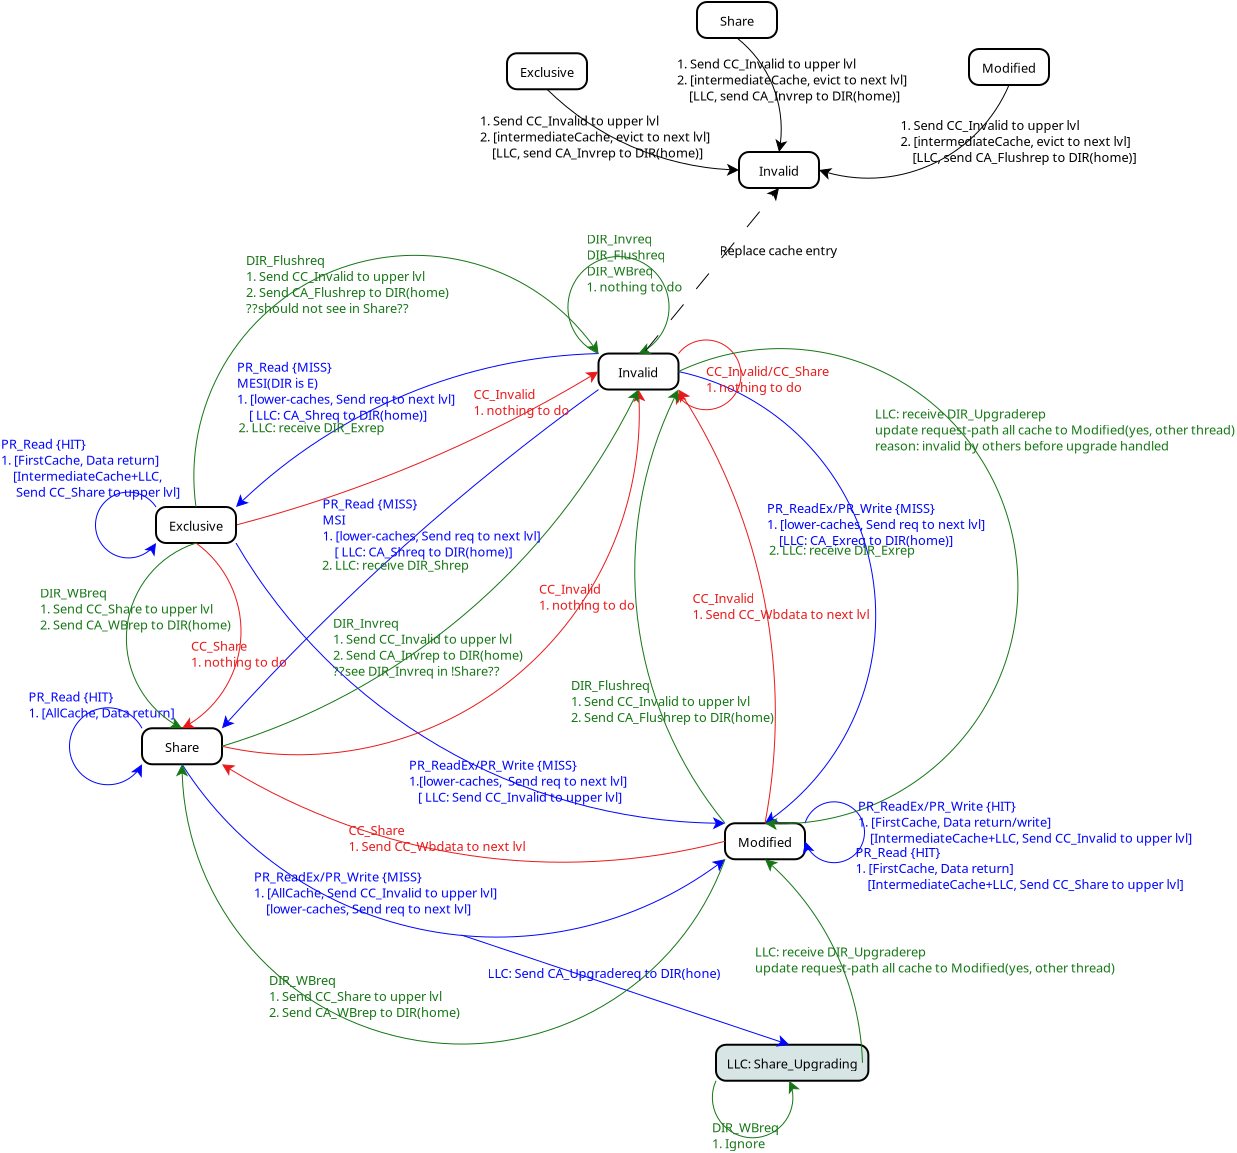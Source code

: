 <?xml version="1.0" encoding="UTF-8"?>
<dia:diagram xmlns:dia="http://www.lysator.liu.se/~alla/dia/">
  <dia:layer name="背景" visible="true" active="true">
    <dia:object type="UML - State" version="0" id="O0">
      <dia:attribute name="obj_pos">
        <dia:point val="28.75,3.4"/>
      </dia:attribute>
      <dia:attribute name="obj_bb">
        <dia:rectangle val="28.7,3.35;32.8,5.25"/>
      </dia:attribute>
      <dia:attribute name="meta">
        <dia:composite type="dict"/>
      </dia:attribute>
      <dia:attribute name="elem_corner">
        <dia:point val="28.75,3.4"/>
      </dia:attribute>
      <dia:attribute name="elem_width">
        <dia:real val="4"/>
      </dia:attribute>
      <dia:attribute name="elem_height">
        <dia:real val="1.8"/>
      </dia:attribute>
      <dia:attribute name="line_colour">
        <dia:color val="#000000"/>
      </dia:attribute>
      <dia:attribute name="fill_colour">
        <dia:color val="#ffffff"/>
      </dia:attribute>
      <dia:attribute name="text">
        <dia:composite type="text">
          <dia:attribute name="string">
            <dia:string>#Invalid#</dia:string>
          </dia:attribute>
          <dia:attribute name="font">
            <dia:font family="sans" style="0" name="Helvetica"/>
          </dia:attribute>
          <dia:attribute name="height">
            <dia:real val="0.8"/>
          </dia:attribute>
          <dia:attribute name="pos">
            <dia:point val="30.75,4.54"/>
          </dia:attribute>
          <dia:attribute name="color">
            <dia:color val="#000000"/>
          </dia:attribute>
          <dia:attribute name="alignment">
            <dia:enum val="1"/>
          </dia:attribute>
        </dia:composite>
      </dia:attribute>
      <dia:attribute name="entry_action">
        <dia:string>##</dia:string>
      </dia:attribute>
      <dia:attribute name="do_action">
        <dia:string>##</dia:string>
      </dia:attribute>
      <dia:attribute name="exit_action">
        <dia:string>##</dia:string>
      </dia:attribute>
    </dia:object>
    <dia:object type="UML - State" version="0" id="O1">
      <dia:attribute name="obj_pos">
        <dia:point val="5.925,22.135"/>
      </dia:attribute>
      <dia:attribute name="obj_bb">
        <dia:rectangle val="5.875,22.085;9.975,23.985"/>
      </dia:attribute>
      <dia:attribute name="meta">
        <dia:composite type="dict"/>
      </dia:attribute>
      <dia:attribute name="elem_corner">
        <dia:point val="5.925,22.135"/>
      </dia:attribute>
      <dia:attribute name="elem_width">
        <dia:real val="4"/>
      </dia:attribute>
      <dia:attribute name="elem_height">
        <dia:real val="1.8"/>
      </dia:attribute>
      <dia:attribute name="line_colour">
        <dia:color val="#000000"/>
      </dia:attribute>
      <dia:attribute name="fill_colour">
        <dia:color val="#ffffff"/>
      </dia:attribute>
      <dia:attribute name="text">
        <dia:composite type="text">
          <dia:attribute name="string">
            <dia:string>#Share#</dia:string>
          </dia:attribute>
          <dia:attribute name="font">
            <dia:font family="sans" style="0" name="Helvetica"/>
          </dia:attribute>
          <dia:attribute name="height">
            <dia:real val="0.8"/>
          </dia:attribute>
          <dia:attribute name="pos">
            <dia:point val="7.925,23.275"/>
          </dia:attribute>
          <dia:attribute name="color">
            <dia:color val="#000000"/>
          </dia:attribute>
          <dia:attribute name="alignment">
            <dia:enum val="1"/>
          </dia:attribute>
        </dia:composite>
      </dia:attribute>
      <dia:attribute name="entry_action">
        <dia:string>##</dia:string>
      </dia:attribute>
      <dia:attribute name="do_action">
        <dia:string>##</dia:string>
      </dia:attribute>
      <dia:attribute name="exit_action">
        <dia:string>##</dia:string>
      </dia:attribute>
    </dia:object>
    <dia:object type="UML - State" version="0" id="O2">
      <dia:attribute name="obj_pos">
        <dia:point val="35.075,26.885"/>
      </dia:attribute>
      <dia:attribute name="obj_bb">
        <dia:rectangle val="35.025,26.835;39.125,28.735"/>
      </dia:attribute>
      <dia:attribute name="meta">
        <dia:composite type="dict"/>
      </dia:attribute>
      <dia:attribute name="elem_corner">
        <dia:point val="35.075,26.885"/>
      </dia:attribute>
      <dia:attribute name="elem_width">
        <dia:real val="4"/>
      </dia:attribute>
      <dia:attribute name="elem_height">
        <dia:real val="1.8"/>
      </dia:attribute>
      <dia:attribute name="line_colour">
        <dia:color val="#000000"/>
      </dia:attribute>
      <dia:attribute name="fill_colour">
        <dia:color val="#ffffff"/>
      </dia:attribute>
      <dia:attribute name="text">
        <dia:composite type="text">
          <dia:attribute name="string">
            <dia:string>#Modified#</dia:string>
          </dia:attribute>
          <dia:attribute name="font">
            <dia:font family="sans" style="0" name="Helvetica"/>
          </dia:attribute>
          <dia:attribute name="height">
            <dia:real val="0.8"/>
          </dia:attribute>
          <dia:attribute name="pos">
            <dia:point val="37.075,28.025"/>
          </dia:attribute>
          <dia:attribute name="color">
            <dia:color val="#000000"/>
          </dia:attribute>
          <dia:attribute name="alignment">
            <dia:enum val="1"/>
          </dia:attribute>
        </dia:composite>
      </dia:attribute>
      <dia:attribute name="entry_action">
        <dia:string>##</dia:string>
      </dia:attribute>
      <dia:attribute name="do_action">
        <dia:string>##</dia:string>
      </dia:attribute>
      <dia:attribute name="exit_action">
        <dia:string>##</dia:string>
      </dia:attribute>
    </dia:object>
    <dia:object type="Standard - Arc" version="0" id="O3">
      <dia:attribute name="obj_pos">
        <dia:point val="28.75,5.2"/>
      </dia:attribute>
      <dia:attribute name="obj_bb">
        <dia:rectangle val="9.89,5.165;28.785,22.17"/>
      </dia:attribute>
      <dia:attribute name="conn_endpoints">
        <dia:point val="28.75,5.2"/>
        <dia:point val="9.925,22.135"/>
      </dia:attribute>
      <dia:attribute name="arc_color">
        <dia:color val="#0004ff"/>
      </dia:attribute>
      <dia:attribute name="curve_distance">
        <dia:real val="0.686"/>
      </dia:attribute>
      <dia:attribute name="line_width">
        <dia:real val="0.05"/>
      </dia:attribute>
      <dia:attribute name="end_arrow">
        <dia:enum val="22"/>
      </dia:attribute>
      <dia:attribute name="end_arrow_length">
        <dia:real val="0.5"/>
      </dia:attribute>
      <dia:attribute name="end_arrow_width">
        <dia:real val="0.5"/>
      </dia:attribute>
      <dia:connections>
        <dia:connection handle="0" to="O0" connection="5"/>
        <dia:connection handle="1" to="O1" connection="2"/>
      </dia:connections>
    </dia:object>
    <dia:object type="Standard - Arc" version="0" id="O4">
      <dia:attribute name="obj_pos">
        <dia:point val="32.75,4.3"/>
      </dia:attribute>
      <dia:attribute name="obj_bb">
        <dia:rectangle val="32.721,4.271;42.635,26.914"/>
      </dia:attribute>
      <dia:attribute name="conn_endpoints">
        <dia:point val="32.75,4.3"/>
        <dia:point val="37.075,26.885"/>
      </dia:attribute>
      <dia:attribute name="arc_color">
        <dia:color val="#0004ff"/>
      </dia:attribute>
      <dia:attribute name="curve_distance">
        <dia:real val="-7.611"/>
      </dia:attribute>
      <dia:attribute name="line_width">
        <dia:real val="0.05"/>
      </dia:attribute>
      <dia:attribute name="end_arrow">
        <dia:enum val="22"/>
      </dia:attribute>
      <dia:attribute name="end_arrow_length">
        <dia:real val="0.5"/>
      </dia:attribute>
      <dia:attribute name="end_arrow_width">
        <dia:real val="0.5"/>
      </dia:attribute>
      <dia:connections>
        <dia:connection handle="0" to="O0" connection="4"/>
        <dia:connection handle="1" to="O2" connection="1"/>
      </dia:connections>
    </dia:object>
    <dia:object type="Standard - Arc" version="0" id="O5">
      <dia:attribute name="obj_pos">
        <dia:point val="5.925,22.135"/>
      </dia:attribute>
      <dia:attribute name="obj_bb">
        <dia:rectangle val="2.275,21.086;5.95,24.984"/>
      </dia:attribute>
      <dia:attribute name="conn_endpoints">
        <dia:point val="5.925,22.135"/>
        <dia:point val="5.925,23.935"/>
      </dia:attribute>
      <dia:attribute name="arc_color">
        <dia:color val="#0004ff"/>
      </dia:attribute>
      <dia:attribute name="curve_distance">
        <dia:real val="3.625"/>
      </dia:attribute>
      <dia:attribute name="line_width">
        <dia:real val="0.05"/>
      </dia:attribute>
      <dia:attribute name="end_arrow">
        <dia:enum val="22"/>
      </dia:attribute>
      <dia:attribute name="end_arrow_length">
        <dia:real val="0.5"/>
      </dia:attribute>
      <dia:attribute name="end_arrow_width">
        <dia:real val="0.5"/>
      </dia:attribute>
      <dia:connections>
        <dia:connection handle="0" to="O1" connection="0"/>
        <dia:connection handle="1" to="O1" connection="5"/>
      </dia:connections>
    </dia:object>
    <dia:object type="Standard - Text" version="1" id="O6">
      <dia:attribute name="obj_pos">
        <dia:point val="0.25,20.8"/>
      </dia:attribute>
      <dia:attribute name="obj_bb">
        <dia:rectangle val="0.25,20.16;7.518,21.733"/>
      </dia:attribute>
      <dia:attribute name="text">
        <dia:composite type="text">
          <dia:attribute name="string">
            <dia:string>#PR_Read {HIT}
1. [AllCache, Data return]#</dia:string>
          </dia:attribute>
          <dia:attribute name="font">
            <dia:font family="sans" style="0" name="Helvetica"/>
          </dia:attribute>
          <dia:attribute name="height">
            <dia:real val="0.8"/>
          </dia:attribute>
          <dia:attribute name="pos">
            <dia:point val="0.25,20.8"/>
          </dia:attribute>
          <dia:attribute name="color">
            <dia:color val="#0004ff"/>
          </dia:attribute>
          <dia:attribute name="alignment">
            <dia:enum val="0"/>
          </dia:attribute>
        </dia:composite>
      </dia:attribute>
      <dia:attribute name="valign">
        <dia:enum val="3"/>
      </dia:attribute>
    </dia:object>
    <dia:object type="Standard - Text" version="1" id="O7">
      <dia:attribute name="obj_pos">
        <dia:point val="11.525,29.8"/>
      </dia:attribute>
      <dia:attribute name="obj_bb">
        <dia:rectangle val="11.525,29.141;23.607,31.571"/>
      </dia:attribute>
      <dia:attribute name="text">
        <dia:composite type="text">
          <dia:attribute name="string">
            <dia:string>#PR_ReadEx/PR_Write {MISS}
1. [AllCache, Send CC_Invalid to upper lvl]
    [lower-caches, Send req to next lvl]#</dia:string>
          </dia:attribute>
          <dia:attribute name="font">
            <dia:font family="sans" style="0" name="Helvetica"/>
          </dia:attribute>
          <dia:attribute name="height">
            <dia:real val="0.8"/>
          </dia:attribute>
          <dia:attribute name="pos">
            <dia:point val="11.525,29.8"/>
          </dia:attribute>
          <dia:attribute name="color">
            <dia:color val="#0004ff"/>
          </dia:attribute>
          <dia:attribute name="alignment">
            <dia:enum val="0"/>
          </dia:attribute>
        </dia:composite>
      </dia:attribute>
      <dia:attribute name="valign">
        <dia:enum val="3"/>
      </dia:attribute>
    </dia:object>
    <dia:object type="Standard - Arc" version="0" id="O8">
      <dia:attribute name="obj_pos">
        <dia:point val="39.075,26.885"/>
      </dia:attribute>
      <dia:attribute name="obj_bb">
        <dia:rectangle val="38.964,25.788;42.075,28.881"/>
      </dia:attribute>
      <dia:attribute name="conn_endpoints">
        <dia:point val="39.075,26.885"/>
        <dia:point val="39.075,27.785"/>
      </dia:attribute>
      <dia:attribute name="arc_color">
        <dia:color val="#0004ff"/>
      </dia:attribute>
      <dia:attribute name="curve_distance">
        <dia:real val="-2.975"/>
      </dia:attribute>
      <dia:attribute name="line_width">
        <dia:real val="0.05"/>
      </dia:attribute>
      <dia:attribute name="end_arrow">
        <dia:enum val="22"/>
      </dia:attribute>
      <dia:attribute name="end_arrow_length">
        <dia:real val="0.5"/>
      </dia:attribute>
      <dia:attribute name="end_arrow_width">
        <dia:real val="0.5"/>
      </dia:attribute>
      <dia:connections>
        <dia:connection handle="0" to="O2" connection="2"/>
        <dia:connection handle="1" to="O2" connection="4"/>
      </dia:connections>
    </dia:object>
    <dia:object type="UML - State" version="0" id="O9">
      <dia:attribute name="obj_pos">
        <dia:point val="34.625,37.96"/>
      </dia:attribute>
      <dia:attribute name="obj_bb">
        <dia:rectangle val="34.575,37.91;42,39.81"/>
      </dia:attribute>
      <dia:attribute name="meta">
        <dia:composite type="dict"/>
      </dia:attribute>
      <dia:attribute name="elem_corner">
        <dia:point val="34.625,37.96"/>
      </dia:attribute>
      <dia:attribute name="elem_width">
        <dia:real val="7.325"/>
      </dia:attribute>
      <dia:attribute name="elem_height">
        <dia:real val="1.8"/>
      </dia:attribute>
      <dia:attribute name="line_colour">
        <dia:color val="#000000"/>
      </dia:attribute>
      <dia:attribute name="fill_colour">
        <dia:color val="#d8e5e5"/>
      </dia:attribute>
      <dia:attribute name="text">
        <dia:composite type="text">
          <dia:attribute name="string">
            <dia:string>#LLC: Share_Upgrading#</dia:string>
          </dia:attribute>
          <dia:attribute name="font">
            <dia:font family="sans" style="0" name="Helvetica"/>
          </dia:attribute>
          <dia:attribute name="height">
            <dia:real val="0.8"/>
          </dia:attribute>
          <dia:attribute name="pos">
            <dia:point val="38.288,39.1"/>
          </dia:attribute>
          <dia:attribute name="color">
            <dia:color val="#000000"/>
          </dia:attribute>
          <dia:attribute name="alignment">
            <dia:enum val="1"/>
          </dia:attribute>
        </dia:composite>
      </dia:attribute>
      <dia:attribute name="entry_action">
        <dia:string>##</dia:string>
      </dia:attribute>
      <dia:attribute name="do_action">
        <dia:string>##</dia:string>
      </dia:attribute>
      <dia:attribute name="exit_action">
        <dia:string>##</dia:string>
      </dia:attribute>
    </dia:object>
    <dia:object type="Standard - Arc" version="0" id="O10">
      <dia:attribute name="obj_pos">
        <dia:point val="41.95,38.86"/>
      </dia:attribute>
      <dia:attribute name="obj_bb">
        <dia:rectangle val="37.042,28.652;41.983,38.893"/>
      </dia:attribute>
      <dia:attribute name="conn_endpoints">
        <dia:point val="41.95,38.86"/>
        <dia:point val="37.075,28.685"/>
      </dia:attribute>
      <dia:attribute name="arc_color">
        <dia:color val="#157615"/>
      </dia:attribute>
      <dia:attribute name="curve_distance">
        <dia:real val="1.187"/>
      </dia:attribute>
      <dia:attribute name="line_width">
        <dia:real val="0.05"/>
      </dia:attribute>
      <dia:attribute name="end_arrow">
        <dia:enum val="22"/>
      </dia:attribute>
      <dia:attribute name="end_arrow_length">
        <dia:real val="0.5"/>
      </dia:attribute>
      <dia:attribute name="end_arrow_width">
        <dia:real val="0.5"/>
      </dia:attribute>
      <dia:connections>
        <dia:connection handle="0" to="O9" connection="4"/>
        <dia:connection handle="1" to="O2" connection="6"/>
      </dia:connections>
    </dia:object>
    <dia:object type="Standard - Text" version="1" id="O11">
      <dia:attribute name="obj_pos">
        <dia:point val="36.575,33.55"/>
      </dia:attribute>
      <dia:attribute name="obj_bb">
        <dia:rectangle val="36.575,32.91;53.888,34.483"/>
      </dia:attribute>
      <dia:attribute name="text">
        <dia:composite type="text">
          <dia:attribute name="string">
            <dia:string>#LLC: receive DIR_Upgraderep
update request-path all cache to Modified(yes, other thread) #</dia:string>
          </dia:attribute>
          <dia:attribute name="font">
            <dia:font family="sans" style="0" name="Helvetica"/>
          </dia:attribute>
          <dia:attribute name="height">
            <dia:real val="0.8"/>
          </dia:attribute>
          <dia:attribute name="pos">
            <dia:point val="36.575,33.55"/>
          </dia:attribute>
          <dia:attribute name="color">
            <dia:color val="#157615"/>
          </dia:attribute>
          <dia:attribute name="alignment">
            <dia:enum val="0"/>
          </dia:attribute>
        </dia:composite>
      </dia:attribute>
      <dia:attribute name="valign">
        <dia:enum val="3"/>
      </dia:attribute>
    </dia:object>
    <dia:object type="Standard - Arc" version="0" id="O12">
      <dia:attribute name="obj_pos">
        <dia:point val="37.075,26.885"/>
      </dia:attribute>
      <dia:attribute name="obj_bb">
        <dia:rectangle val="32.721,5.171;37.618,26.914"/>
      </dia:attribute>
      <dia:attribute name="conn_endpoints">
        <dia:point val="37.075,26.885"/>
        <dia:point val="32.75,5.2"/>
      </dia:attribute>
      <dia:attribute name="arc_color">
        <dia:color val="#ea1919"/>
      </dia:attribute>
      <dia:attribute name="curve_distance">
        <dia:real val="2.153"/>
      </dia:attribute>
      <dia:attribute name="line_width">
        <dia:real val="0.05"/>
      </dia:attribute>
      <dia:attribute name="end_arrow">
        <dia:enum val="22"/>
      </dia:attribute>
      <dia:attribute name="end_arrow_length">
        <dia:real val="0.5"/>
      </dia:attribute>
      <dia:attribute name="end_arrow_width">
        <dia:real val="0.5"/>
      </dia:attribute>
      <dia:connections>
        <dia:connection handle="0" to="O2" connection="1"/>
        <dia:connection handle="1" to="O0" connection="7"/>
      </dia:connections>
    </dia:object>
    <dia:object type="Standard - Text" version="1" id="O13">
      <dia:attribute name="obj_pos">
        <dia:point val="33.45,15.875"/>
      </dia:attribute>
      <dia:attribute name="obj_bb">
        <dia:rectangle val="33.45,15.235;42.1,16.808"/>
      </dia:attribute>
      <dia:attribute name="text">
        <dia:composite type="text">
          <dia:attribute name="string">
            <dia:string>#CC_Invalid
1. Send CC_Wbdata to next lvl#</dia:string>
          </dia:attribute>
          <dia:attribute name="font">
            <dia:font family="sans" style="0" name="Helvetica"/>
          </dia:attribute>
          <dia:attribute name="height">
            <dia:real val="0.8"/>
          </dia:attribute>
          <dia:attribute name="pos">
            <dia:point val="33.45,15.875"/>
          </dia:attribute>
          <dia:attribute name="color">
            <dia:color val="#ea1919"/>
          </dia:attribute>
          <dia:attribute name="alignment">
            <dia:enum val="0"/>
          </dia:attribute>
        </dia:composite>
      </dia:attribute>
      <dia:attribute name="valign">
        <dia:enum val="3"/>
      </dia:attribute>
    </dia:object>
    <dia:object type="Standard - Arc" version="0" id="O14">
      <dia:attribute name="obj_pos">
        <dia:point val="10.625,11.973"/>
      </dia:attribute>
      <dia:attribute name="obj_bb">
        <dia:rectangle val="10.592,4.267;28.783,12.005"/>
      </dia:attribute>
      <dia:attribute name="conn_endpoints">
        <dia:point val="10.625,11.973"/>
        <dia:point val="28.75,4.3"/>
      </dia:attribute>
      <dia:attribute name="arc_color">
        <dia:color val="#ea1919"/>
      </dia:attribute>
      <dia:attribute name="curve_distance">
        <dia:real val="0.718"/>
      </dia:attribute>
      <dia:attribute name="line_width">
        <dia:real val="0.05"/>
      </dia:attribute>
      <dia:attribute name="end_arrow">
        <dia:enum val="22"/>
      </dia:attribute>
      <dia:attribute name="end_arrow_length">
        <dia:real val="0.5"/>
      </dia:attribute>
      <dia:attribute name="end_arrow_width">
        <dia:real val="0.5"/>
      </dia:attribute>
      <dia:connections>
        <dia:connection handle="0" to="O18" connection="4"/>
        <dia:connection handle="1" to="O0" connection="3"/>
      </dia:connections>
    </dia:object>
    <dia:object type="Standard - Text" version="1" id="O15">
      <dia:attribute name="obj_pos">
        <dia:point val="22.505,5.675"/>
      </dia:attribute>
      <dia:attribute name="obj_bb">
        <dia:rectangle val="22.505,5.035;27.052,6.607"/>
      </dia:attribute>
      <dia:attribute name="text">
        <dia:composite type="text">
          <dia:attribute name="string">
            <dia:string>#CC_Invalid
1. nothing to do#</dia:string>
          </dia:attribute>
          <dia:attribute name="font">
            <dia:font family="sans" style="0" name="Helvetica"/>
          </dia:attribute>
          <dia:attribute name="height">
            <dia:real val="0.8"/>
          </dia:attribute>
          <dia:attribute name="pos">
            <dia:point val="22.505,5.675"/>
          </dia:attribute>
          <dia:attribute name="color">
            <dia:color val="#ea1919"/>
          </dia:attribute>
          <dia:attribute name="alignment">
            <dia:enum val="0"/>
          </dia:attribute>
        </dia:composite>
      </dia:attribute>
      <dia:attribute name="valign">
        <dia:enum val="3"/>
      </dia:attribute>
    </dia:object>
    <dia:object type="Standard - Arc" version="0" id="O16">
      <dia:attribute name="obj_pos">
        <dia:point val="35.075,27.785"/>
      </dia:attribute>
      <dia:attribute name="obj_bb">
        <dia:rectangle val="9.896,23.907;35.103,28.858"/>
      </dia:attribute>
      <dia:attribute name="conn_endpoints">
        <dia:point val="35.075,27.785"/>
        <dia:point val="9.925,23.935"/>
      </dia:attribute>
      <dia:attribute name="arc_color">
        <dia:color val="#ea1919"/>
      </dia:attribute>
      <dia:attribute name="curve_distance">
        <dia:real val="-2.635"/>
      </dia:attribute>
      <dia:attribute name="line_width">
        <dia:real val="0.05"/>
      </dia:attribute>
      <dia:attribute name="end_arrow">
        <dia:enum val="22"/>
      </dia:attribute>
      <dia:attribute name="end_arrow_length">
        <dia:real val="0.5"/>
      </dia:attribute>
      <dia:attribute name="end_arrow_width">
        <dia:real val="0.5"/>
      </dia:attribute>
      <dia:connections>
        <dia:connection handle="0" to="O2" connection="3"/>
        <dia:connection handle="1" to="O1" connection="7"/>
      </dia:connections>
    </dia:object>
    <dia:object type="Standard - Text" version="1" id="O17">
      <dia:attribute name="obj_pos">
        <dia:point val="16.255,27.475"/>
      </dia:attribute>
      <dia:attribute name="obj_bb">
        <dia:rectangle val="16.255,26.835;24.905,28.407"/>
      </dia:attribute>
      <dia:attribute name="text">
        <dia:composite type="text">
          <dia:attribute name="string">
            <dia:string>#CC_Share
1. Send CC_Wbdata to next lvl#</dia:string>
          </dia:attribute>
          <dia:attribute name="font">
            <dia:font family="sans" style="0" name="Helvetica"/>
          </dia:attribute>
          <dia:attribute name="height">
            <dia:real val="0.8"/>
          </dia:attribute>
          <dia:attribute name="pos">
            <dia:point val="16.255,27.475"/>
          </dia:attribute>
          <dia:attribute name="color">
            <dia:color val="#ea1919"/>
          </dia:attribute>
          <dia:attribute name="alignment">
            <dia:enum val="0"/>
          </dia:attribute>
        </dia:composite>
      </dia:attribute>
      <dia:attribute name="valign">
        <dia:enum val="3"/>
      </dia:attribute>
    </dia:object>
    <dia:object type="UML - State" version="0" id="O18">
      <dia:attribute name="obj_pos">
        <dia:point val="6.625,11.072"/>
      </dia:attribute>
      <dia:attribute name="obj_bb">
        <dia:rectangle val="6.575,11.023;10.675,12.922"/>
      </dia:attribute>
      <dia:attribute name="meta">
        <dia:composite type="dict"/>
      </dia:attribute>
      <dia:attribute name="elem_corner">
        <dia:point val="6.625,11.072"/>
      </dia:attribute>
      <dia:attribute name="elem_width">
        <dia:real val="4"/>
      </dia:attribute>
      <dia:attribute name="elem_height">
        <dia:real val="1.8"/>
      </dia:attribute>
      <dia:attribute name="line_colour">
        <dia:color val="#000000"/>
      </dia:attribute>
      <dia:attribute name="fill_colour">
        <dia:color val="#ffffff"/>
      </dia:attribute>
      <dia:attribute name="text">
        <dia:composite type="text">
          <dia:attribute name="string">
            <dia:string>#Exclusive#</dia:string>
          </dia:attribute>
          <dia:attribute name="font">
            <dia:font family="sans" style="0" name="Helvetica"/>
          </dia:attribute>
          <dia:attribute name="height">
            <dia:real val="0.8"/>
          </dia:attribute>
          <dia:attribute name="pos">
            <dia:point val="8.625,12.213"/>
          </dia:attribute>
          <dia:attribute name="color">
            <dia:color val="#000000"/>
          </dia:attribute>
          <dia:attribute name="alignment">
            <dia:enum val="1"/>
          </dia:attribute>
        </dia:composite>
      </dia:attribute>
      <dia:attribute name="entry_action">
        <dia:string>##</dia:string>
      </dia:attribute>
      <dia:attribute name="do_action">
        <dia:string>##</dia:string>
      </dia:attribute>
      <dia:attribute name="exit_action">
        <dia:string>##</dia:string>
      </dia:attribute>
    </dia:object>
    <dia:object type="Standard - Arc" version="0" id="O19">
      <dia:attribute name="obj_pos">
        <dia:point val="28.75,3.4"/>
      </dia:attribute>
      <dia:attribute name="obj_bb">
        <dia:rectangle val="10.592,3.367;28.783,11.105"/>
      </dia:attribute>
      <dia:attribute name="conn_endpoints">
        <dia:point val="28.75,3.4"/>
        <dia:point val="10.625,11.072"/>
      </dia:attribute>
      <dia:attribute name="arc_color">
        <dia:color val="#0004ff"/>
      </dia:attribute>
      <dia:attribute name="curve_distance">
        <dia:real val="1.87"/>
      </dia:attribute>
      <dia:attribute name="line_width">
        <dia:real val="0.05"/>
      </dia:attribute>
      <dia:attribute name="end_arrow">
        <dia:enum val="22"/>
      </dia:attribute>
      <dia:attribute name="end_arrow_length">
        <dia:real val="0.5"/>
      </dia:attribute>
      <dia:attribute name="end_arrow_width">
        <dia:real val="0.5"/>
      </dia:attribute>
      <dia:connections>
        <dia:connection handle="0" to="O0" connection="0"/>
        <dia:connection handle="1" to="O18" connection="2"/>
      </dia:connections>
    </dia:object>
    <dia:object type="Standard - Arc" version="0" id="O20">
      <dia:attribute name="obj_pos">
        <dia:point val="6.625,11.072"/>
      </dia:attribute>
      <dia:attribute name="obj_bb">
        <dia:rectangle val="3.575,10.301;6.65,13.644"/>
      </dia:attribute>
      <dia:attribute name="conn_endpoints">
        <dia:point val="6.625,11.072"/>
        <dia:point val="6.625,12.873"/>
      </dia:attribute>
      <dia:attribute name="arc_color">
        <dia:color val="#0004ff"/>
      </dia:attribute>
      <dia:attribute name="curve_distance">
        <dia:real val="3.025"/>
      </dia:attribute>
      <dia:attribute name="line_width">
        <dia:real val="0.05"/>
      </dia:attribute>
      <dia:attribute name="end_arrow">
        <dia:enum val="22"/>
      </dia:attribute>
      <dia:attribute name="end_arrow_length">
        <dia:real val="0.5"/>
      </dia:attribute>
      <dia:attribute name="end_arrow_width">
        <dia:real val="0.5"/>
      </dia:attribute>
      <dia:connections>
        <dia:connection handle="0" to="O18" connection="0"/>
        <dia:connection handle="1" to="O18" connection="5"/>
      </dia:connections>
    </dia:object>
    <dia:object type="Standard - Text" version="1" id="O21">
      <dia:attribute name="obj_pos">
        <dia:point val="-1.125,8.162"/>
      </dia:attribute>
      <dia:attribute name="obj_bb">
        <dia:rectangle val="-1.125,7.522;7.878,10.695"/>
      </dia:attribute>
      <dia:attribute name="text">
        <dia:composite type="text">
          <dia:attribute name="string">
            <dia:string>#PR_Read {HIT}
1. [FirstCache, Data return]
    [IntermediateCache+LLC, 
     Send CC_Share to upper lvl]#</dia:string>
          </dia:attribute>
          <dia:attribute name="font">
            <dia:font family="sans" style="0" name="Helvetica"/>
          </dia:attribute>
          <dia:attribute name="height">
            <dia:real val="0.8"/>
          </dia:attribute>
          <dia:attribute name="pos">
            <dia:point val="-1.125,8.162"/>
          </dia:attribute>
          <dia:attribute name="color">
            <dia:color val="#0004ff"/>
          </dia:attribute>
          <dia:attribute name="alignment">
            <dia:enum val="0"/>
          </dia:attribute>
        </dia:composite>
      </dia:attribute>
      <dia:attribute name="valign">
        <dia:enum val="3"/>
      </dia:attribute>
    </dia:object>
    <dia:object type="Standard - Arc" version="0" id="O22">
      <dia:attribute name="obj_pos">
        <dia:point val="10.625,12.873"/>
      </dia:attribute>
      <dia:attribute name="obj_bb">
        <dia:rectangle val="10.591,12.838;35.109,27.192"/>
      </dia:attribute>
      <dia:attribute name="conn_endpoints">
        <dia:point val="10.625,12.873"/>
        <dia:point val="35.075,26.885"/>
      </dia:attribute>
      <dia:attribute name="arc_color">
        <dia:color val="#0004ff"/>
      </dia:attribute>
      <dia:attribute name="curve_distance">
        <dia:real val="3.759"/>
      </dia:attribute>
      <dia:attribute name="line_width">
        <dia:real val="0.05"/>
      </dia:attribute>
      <dia:attribute name="end_arrow">
        <dia:enum val="22"/>
      </dia:attribute>
      <dia:attribute name="end_arrow_length">
        <dia:real val="0.5"/>
      </dia:attribute>
      <dia:attribute name="end_arrow_width">
        <dia:real val="0.5"/>
      </dia:attribute>
      <dia:connections>
        <dia:connection handle="0" to="O18" connection="7"/>
        <dia:connection handle="1" to="O2" connection="0"/>
      </dia:connections>
    </dia:object>
    <dia:object type="Standard - Text" version="1" id="O23">
      <dia:attribute name="obj_pos">
        <dia:point val="19.275,24.212"/>
      </dia:attribute>
      <dia:attribute name="obj_bb">
        <dia:rectangle val="19.275,23.573;30.115,25.945"/>
      </dia:attribute>
      <dia:attribute name="text">
        <dia:composite type="text">
          <dia:attribute name="string">
            <dia:string>#PR_ReadEx/PR_Write {MISS}
1.[lower-caches,  Send req to next lvl]
   [ LLC: Send CC_Invalid to upper lvl]#</dia:string>
          </dia:attribute>
          <dia:attribute name="font">
            <dia:font family="sans" style="0" name="Helvetica"/>
          </dia:attribute>
          <dia:attribute name="height">
            <dia:real val="0.8"/>
          </dia:attribute>
          <dia:attribute name="pos">
            <dia:point val="19.275,24.212"/>
          </dia:attribute>
          <dia:attribute name="color">
            <dia:color val="#0004ff"/>
          </dia:attribute>
          <dia:attribute name="alignment">
            <dia:enum val="0"/>
          </dia:attribute>
        </dia:composite>
      </dia:attribute>
      <dia:attribute name="valign">
        <dia:enum val="3"/>
      </dia:attribute>
    </dia:object>
    <dia:object type="Standard - Arc" version="0" id="O24">
      <dia:attribute name="obj_pos">
        <dia:point val="9.925,23.035"/>
      </dia:attribute>
      <dia:attribute name="obj_bb">
        <dia:rectangle val="9.89,5.165;31.098,23.486"/>
      </dia:attribute>
      <dia:attribute name="conn_endpoints">
        <dia:point val="9.925,23.035"/>
        <dia:point val="30.75,5.2"/>
      </dia:attribute>
      <dia:attribute name="arc_color">
        <dia:color val="#ea1919"/>
      </dia:attribute>
      <dia:attribute name="curve_distance">
        <dia:real val="6.895"/>
      </dia:attribute>
      <dia:attribute name="line_width">
        <dia:real val="0.05"/>
      </dia:attribute>
      <dia:attribute name="end_arrow">
        <dia:enum val="22"/>
      </dia:attribute>
      <dia:attribute name="end_arrow_length">
        <dia:real val="0.5"/>
      </dia:attribute>
      <dia:attribute name="end_arrow_width">
        <dia:real val="0.5"/>
      </dia:attribute>
      <dia:connections>
        <dia:connection handle="0" to="O1" connection="4"/>
        <dia:connection handle="1" to="O0" connection="6"/>
      </dia:connections>
    </dia:object>
    <dia:object type="Standard - Text" version="1" id="O25">
      <dia:attribute name="obj_pos">
        <dia:point val="25.775,15.412"/>
      </dia:attribute>
      <dia:attribute name="obj_bb">
        <dia:rectangle val="25.775,14.773;30.323,16.345"/>
      </dia:attribute>
      <dia:attribute name="text">
        <dia:composite type="text">
          <dia:attribute name="string">
            <dia:string>#CC_Invalid
1. nothing to do#</dia:string>
          </dia:attribute>
          <dia:attribute name="font">
            <dia:font family="sans" style="0" name="Helvetica"/>
          </dia:attribute>
          <dia:attribute name="height">
            <dia:real val="0.8"/>
          </dia:attribute>
          <dia:attribute name="pos">
            <dia:point val="25.775,15.412"/>
          </dia:attribute>
          <dia:attribute name="color">
            <dia:color val="#ea1919"/>
          </dia:attribute>
          <dia:attribute name="alignment">
            <dia:enum val="0"/>
          </dia:attribute>
        </dia:composite>
      </dia:attribute>
      <dia:attribute name="valign">
        <dia:enum val="3"/>
      </dia:attribute>
    </dia:object>
    <dia:object type="Standard - Arc" version="0" id="O26">
      <dia:attribute name="obj_pos">
        <dia:point val="32.75,3.4"/>
      </dia:attribute>
      <dia:attribute name="obj_bb">
        <dia:rectangle val="32.573,2.697;35.899,6.233"/>
      </dia:attribute>
      <dia:attribute name="conn_endpoints">
        <dia:point val="32.75,3.4"/>
        <dia:point val="32.6,5.3"/>
      </dia:attribute>
      <dia:attribute name="arc_color">
        <dia:color val="#ea1919"/>
      </dia:attribute>
      <dia:attribute name="curve_distance">
        <dia:real val="-3.203"/>
      </dia:attribute>
      <dia:attribute name="line_width">
        <dia:real val="0.05"/>
      </dia:attribute>
      <dia:attribute name="end_arrow">
        <dia:enum val="22"/>
      </dia:attribute>
      <dia:attribute name="end_arrow_length">
        <dia:real val="0.5"/>
      </dia:attribute>
      <dia:attribute name="end_arrow_width">
        <dia:real val="0.5"/>
      </dia:attribute>
      <dia:connections>
        <dia:connection handle="0" to="O0" connection="2"/>
      </dia:connections>
    </dia:object>
    <dia:object type="Standard - Text" version="1" id="O27">
      <dia:attribute name="obj_pos">
        <dia:point val="34.125,4.525"/>
      </dia:attribute>
      <dia:attribute name="obj_bb">
        <dia:rectangle val="34.125,3.885;40.13,5.457"/>
      </dia:attribute>
      <dia:attribute name="text">
        <dia:composite type="text">
          <dia:attribute name="string">
            <dia:string>#CC_Invalid/CC_Share
1. nothing to do#</dia:string>
          </dia:attribute>
          <dia:attribute name="font">
            <dia:font family="sans" style="0" name="Helvetica"/>
          </dia:attribute>
          <dia:attribute name="height">
            <dia:real val="0.8"/>
          </dia:attribute>
          <dia:attribute name="pos">
            <dia:point val="34.125,4.525"/>
          </dia:attribute>
          <dia:attribute name="color">
            <dia:color val="#ea1919"/>
          </dia:attribute>
          <dia:attribute name="alignment">
            <dia:enum val="0"/>
          </dia:attribute>
        </dia:composite>
      </dia:attribute>
      <dia:attribute name="valign">
        <dia:enum val="3"/>
      </dia:attribute>
    </dia:object>
    <dia:object type="Standard - Arc" version="0" id="O28">
      <dia:attribute name="obj_pos">
        <dia:point val="8.625,12.873"/>
      </dia:attribute>
      <dia:attribute name="obj_bb">
        <dia:rectangle val="7.898,12.846;10.901,22.162"/>
      </dia:attribute>
      <dia:attribute name="conn_endpoints">
        <dia:point val="8.625,12.873"/>
        <dia:point val="7.925,22.135"/>
      </dia:attribute>
      <dia:attribute name="arc_color">
        <dia:color val="#ea1919"/>
      </dia:attribute>
      <dia:attribute name="curve_distance">
        <dia:real val="-2.593"/>
      </dia:attribute>
      <dia:attribute name="line_width">
        <dia:real val="0.05"/>
      </dia:attribute>
      <dia:attribute name="end_arrow">
        <dia:enum val="22"/>
      </dia:attribute>
      <dia:attribute name="end_arrow_length">
        <dia:real val="0.5"/>
      </dia:attribute>
      <dia:attribute name="end_arrow_width">
        <dia:real val="0.5"/>
      </dia:attribute>
      <dia:connections>
        <dia:connection handle="0" to="O18" connection="6"/>
        <dia:connection handle="1" to="O1" connection="1"/>
      </dia:connections>
    </dia:object>
    <dia:object type="Standard - Text" version="1" id="O29">
      <dia:attribute name="obj_pos">
        <dia:point val="8.375,18.262"/>
      </dia:attribute>
      <dia:attribute name="obj_bb">
        <dia:rectangle val="8.375,17.622;12.922,19.195"/>
      </dia:attribute>
      <dia:attribute name="text">
        <dia:composite type="text">
          <dia:attribute name="string">
            <dia:string>#CC_Share
1. nothing to do#</dia:string>
          </dia:attribute>
          <dia:attribute name="font">
            <dia:font family="sans" style="0" name="Helvetica"/>
          </dia:attribute>
          <dia:attribute name="height">
            <dia:real val="0.8"/>
          </dia:attribute>
          <dia:attribute name="pos">
            <dia:point val="8.375,18.262"/>
          </dia:attribute>
          <dia:attribute name="color">
            <dia:color val="#ea1919"/>
          </dia:attribute>
          <dia:attribute name="alignment">
            <dia:enum val="0"/>
          </dia:attribute>
        </dia:composite>
      </dia:attribute>
      <dia:attribute name="valign">
        <dia:enum val="3"/>
      </dia:attribute>
    </dia:object>
    <dia:object type="Standard - Arc" version="0" id="O30">
      <dia:attribute name="obj_pos">
        <dia:point val="7.925,23.935"/>
      </dia:attribute>
      <dia:attribute name="obj_bb">
        <dia:rectangle val="7.896,23.906;35.104,32.602"/>
      </dia:attribute>
      <dia:attribute name="conn_endpoints">
        <dia:point val="7.925,23.935"/>
        <dia:point val="35.075,28.685"/>
      </dia:attribute>
      <dia:attribute name="arc_color">
        <dia:color val="#0004ff"/>
      </dia:attribute>
      <dia:attribute name="curve_distance">
        <dia:real val="6.079"/>
      </dia:attribute>
      <dia:attribute name="line_width">
        <dia:real val="0.05"/>
      </dia:attribute>
      <dia:attribute name="end_arrow">
        <dia:enum val="22"/>
      </dia:attribute>
      <dia:attribute name="end_arrow_length">
        <dia:real val="0.5"/>
      </dia:attribute>
      <dia:attribute name="end_arrow_width">
        <dia:real val="0.5"/>
      </dia:attribute>
      <dia:connections>
        <dia:connection handle="0" to="O1" connection="6"/>
        <dia:connection handle="1" to="O2" connection="5"/>
      </dia:connections>
    </dia:object>
    <dia:object type="Standard - Line" version="0" id="O31">
      <dia:attribute name="obj_pos">
        <dia:point val="21.9,32.475"/>
      </dia:attribute>
      <dia:attribute name="obj_bb">
        <dia:rectangle val="21.868,32.443;38.34,38.074"/>
      </dia:attribute>
      <dia:attribute name="conn_endpoints">
        <dia:point val="21.9,32.475"/>
        <dia:point val="38.288,37.96"/>
      </dia:attribute>
      <dia:attribute name="numcp">
        <dia:int val="1"/>
      </dia:attribute>
      <dia:attribute name="line_color">
        <dia:color val="#0004ff"/>
      </dia:attribute>
      <dia:attribute name="line_width">
        <dia:real val="0.05"/>
      </dia:attribute>
      <dia:attribute name="end_arrow">
        <dia:enum val="22"/>
      </dia:attribute>
      <dia:attribute name="end_arrow_length">
        <dia:real val="0.5"/>
      </dia:attribute>
      <dia:attribute name="end_arrow_width">
        <dia:real val="0.5"/>
      </dia:attribute>
      <dia:connections>
        <dia:connection handle="1" to="O9" connection="1"/>
      </dia:connections>
    </dia:object>
    <dia:object type="Standard - Text" version="1" id="O32">
      <dia:attribute name="obj_pos">
        <dia:point val="23.2,34.625"/>
      </dia:attribute>
      <dia:attribute name="obj_bb">
        <dia:rectangle val="23.2,33.985;34.61,34.758"/>
      </dia:attribute>
      <dia:attribute name="text">
        <dia:composite type="text">
          <dia:attribute name="string">
            <dia:string>#LLC: Send CA_Upgradereq to DIR(hone)#</dia:string>
          </dia:attribute>
          <dia:attribute name="font">
            <dia:font family="sans" style="0" name="Helvetica"/>
          </dia:attribute>
          <dia:attribute name="height">
            <dia:real val="0.8"/>
          </dia:attribute>
          <dia:attribute name="pos">
            <dia:point val="23.2,34.625"/>
          </dia:attribute>
          <dia:attribute name="color">
            <dia:color val="#0004ff"/>
          </dia:attribute>
          <dia:attribute name="alignment">
            <dia:enum val="0"/>
          </dia:attribute>
        </dia:composite>
      </dia:attribute>
      <dia:attribute name="valign">
        <dia:enum val="3"/>
      </dia:attribute>
    </dia:object>
    <dia:object type="Standard - Arc" version="0" id="O33">
      <dia:attribute name="obj_pos">
        <dia:point val="32.75,4.3"/>
      </dia:attribute>
      <dia:attribute name="obj_bb">
        <dia:rectangle val="32.721,3.128;49.746,27.23"/>
      </dia:attribute>
      <dia:attribute name="conn_endpoints">
        <dia:point val="32.75,4.3"/>
        <dia:point val="37.075,26.885"/>
      </dia:attribute>
      <dia:attribute name="arc_color">
        <dia:color val="#157615"/>
      </dia:attribute>
      <dia:attribute name="curve_distance">
        <dia:real val="-14.862"/>
      </dia:attribute>
      <dia:attribute name="line_width">
        <dia:real val="0.05"/>
      </dia:attribute>
      <dia:attribute name="end_arrow">
        <dia:enum val="22"/>
      </dia:attribute>
      <dia:attribute name="end_arrow_length">
        <dia:real val="0.5"/>
      </dia:attribute>
      <dia:attribute name="end_arrow_width">
        <dia:real val="0.5"/>
      </dia:attribute>
      <dia:connections>
        <dia:connection handle="0" to="O0" connection="4"/>
        <dia:connection handle="1" to="O2" connection="1"/>
      </dia:connections>
    </dia:object>
    <dia:object type="Standard - Text" version="1" id="O34">
      <dia:attribute name="obj_pos">
        <dia:point val="42.575,6.65"/>
      </dia:attribute>
      <dia:attribute name="obj_bb">
        <dia:rectangle val="42.575,6.01;59.688,8.383"/>
      </dia:attribute>
      <dia:attribute name="text">
        <dia:composite type="text">
          <dia:attribute name="string">
            <dia:string>#LLC: receive DIR_Upgraderep
update request-path all cache to Modified(yes, other thread)
reason: invalid by others before upgrade handled#</dia:string>
          </dia:attribute>
          <dia:attribute name="font">
            <dia:font family="sans" style="0" name="Helvetica"/>
          </dia:attribute>
          <dia:attribute name="height">
            <dia:real val="0.8"/>
          </dia:attribute>
          <dia:attribute name="pos">
            <dia:point val="42.575,6.65"/>
          </dia:attribute>
          <dia:attribute name="color">
            <dia:color val="#157615"/>
          </dia:attribute>
          <dia:attribute name="alignment">
            <dia:enum val="0"/>
          </dia:attribute>
        </dia:composite>
      </dia:attribute>
      <dia:attribute name="valign">
        <dia:enum val="3"/>
      </dia:attribute>
    </dia:object>
    <dia:object type="Standard - Arc" version="0" id="O35">
      <dia:attribute name="obj_pos">
        <dia:point val="28.75,3.4"/>
      </dia:attribute>
      <dia:attribute name="obj_bb">
        <dia:rectangle val="27.197,-1.475;32.303,3.445"/>
      </dia:attribute>
      <dia:attribute name="conn_endpoints">
        <dia:point val="28.75,3.4"/>
        <dia:point val="30.75,3.4"/>
      </dia:attribute>
      <dia:attribute name="arc_color">
        <dia:color val="#157615"/>
      </dia:attribute>
      <dia:attribute name="curve_distance">
        <dia:real val="-4.85"/>
      </dia:attribute>
      <dia:attribute name="line_width">
        <dia:real val="0.05"/>
      </dia:attribute>
      <dia:attribute name="end_arrow">
        <dia:enum val="22"/>
      </dia:attribute>
      <dia:attribute name="end_arrow_length">
        <dia:real val="0.5"/>
      </dia:attribute>
      <dia:attribute name="end_arrow_width">
        <dia:real val="0.5"/>
      </dia:attribute>
      <dia:connections>
        <dia:connection handle="0" to="O0" connection="0"/>
        <dia:connection handle="1" to="O0" connection="1"/>
      </dia:connections>
    </dia:object>
    <dia:object type="Standard - Arc" version="0" id="O36">
      <dia:attribute name="obj_pos">
        <dia:point val="9.925,23.035"/>
      </dia:attribute>
      <dia:attribute name="obj_bb">
        <dia:rectangle val="9.89,5.165;30.785,23.07"/>
      </dia:attribute>
      <dia:attribute name="conn_endpoints">
        <dia:point val="9.925,23.035"/>
        <dia:point val="30.75,5.2"/>
      </dia:attribute>
      <dia:attribute name="arc_color">
        <dia:color val="#157615"/>
      </dia:attribute>
      <dia:attribute name="curve_distance">
        <dia:real val="2.881"/>
      </dia:attribute>
      <dia:attribute name="line_width">
        <dia:real val="0.05"/>
      </dia:attribute>
      <dia:attribute name="end_arrow">
        <dia:enum val="22"/>
      </dia:attribute>
      <dia:attribute name="end_arrow_length">
        <dia:real val="0.5"/>
      </dia:attribute>
      <dia:attribute name="end_arrow_width">
        <dia:real val="0.5"/>
      </dia:attribute>
      <dia:connections>
        <dia:connection handle="0" to="O1" connection="4"/>
        <dia:connection handle="1" to="O0" connection="6"/>
      </dia:connections>
    </dia:object>
    <dia:object type="Standard - Text" version="1" id="O37">
      <dia:attribute name="obj_pos">
        <dia:point val="15.475,17.113"/>
      </dia:attribute>
      <dia:attribute name="obj_bb">
        <dia:rectangle val="15.475,16.473;24.892,19.645"/>
      </dia:attribute>
      <dia:attribute name="text">
        <dia:composite type="text">
          <dia:attribute name="string">
            <dia:string>#DIR_Invreq
1. Send CC_Invalid to upper lvl
2. Send CA_Invrep to DIR(home)
??see DIR_Invreq in !Share??#</dia:string>
          </dia:attribute>
          <dia:attribute name="font">
            <dia:font family="sans" style="0" name="Helvetica"/>
          </dia:attribute>
          <dia:attribute name="height">
            <dia:real val="0.8"/>
          </dia:attribute>
          <dia:attribute name="pos">
            <dia:point val="15.475,17.113"/>
          </dia:attribute>
          <dia:attribute name="color">
            <dia:color val="#157615"/>
          </dia:attribute>
          <dia:attribute name="alignment">
            <dia:enum val="0"/>
          </dia:attribute>
        </dia:composite>
      </dia:attribute>
      <dia:attribute name="valign">
        <dia:enum val="3"/>
      </dia:attribute>
    </dia:object>
    <dia:group>
      <dia:object type="Standard - Text" version="1" id="O38">
        <dia:attribute name="obj_pos">
          <dia:point val="14.95,11.15"/>
        </dia:attribute>
        <dia:attribute name="obj_bb">
          <dia:rectangle val="14.95,10.51;25.79,13.682"/>
        </dia:attribute>
        <dia:attribute name="text">
          <dia:composite type="text">
            <dia:attribute name="string">
              <dia:string>#PR_Read {MISS}
MSI
1. [lower-caches, Send req to next lvl]
    [ LLC: CA_Shreq to DIR(home)]#</dia:string>
            </dia:attribute>
            <dia:attribute name="font">
              <dia:font family="sans" style="0" name="Helvetica"/>
            </dia:attribute>
            <dia:attribute name="height">
              <dia:real val="0.8"/>
            </dia:attribute>
            <dia:attribute name="pos">
              <dia:point val="14.95,11.15"/>
            </dia:attribute>
            <dia:attribute name="color">
              <dia:color val="#0004ff"/>
            </dia:attribute>
            <dia:attribute name="alignment">
              <dia:enum val="0"/>
            </dia:attribute>
          </dia:composite>
        </dia:attribute>
        <dia:attribute name="valign">
          <dia:enum val="3"/>
        </dia:attribute>
      </dia:object>
      <dia:object type="Standard - Text" version="1" id="O39">
        <dia:attribute name="obj_pos">
          <dia:point val="14.925,14.213"/>
        </dia:attribute>
        <dia:attribute name="obj_bb">
          <dia:rectangle val="14.925,13.572;22.383,14.345"/>
        </dia:attribute>
        <dia:attribute name="text">
          <dia:composite type="text">
            <dia:attribute name="string">
              <dia:string>#2. LLC: receive DIR_Shrep#</dia:string>
            </dia:attribute>
            <dia:attribute name="font">
              <dia:font family="sans" style="0" name="Helvetica"/>
            </dia:attribute>
            <dia:attribute name="height">
              <dia:real val="0.8"/>
            </dia:attribute>
            <dia:attribute name="pos">
              <dia:point val="14.925,14.213"/>
            </dia:attribute>
            <dia:attribute name="color">
              <dia:color val="#157615"/>
            </dia:attribute>
            <dia:attribute name="alignment">
              <dia:enum val="0"/>
            </dia:attribute>
          </dia:composite>
        </dia:attribute>
        <dia:attribute name="valign">
          <dia:enum val="3"/>
        </dia:attribute>
      </dia:object>
    </dia:group>
    <dia:group>
      <dia:object type="Standard - Text" version="1" id="O40">
        <dia:attribute name="obj_pos">
          <dia:point val="37.175,11.375"/>
        </dia:attribute>
        <dia:attribute name="obj_bb">
          <dia:rectangle val="37.175,10.735;48.015,13.107"/>
        </dia:attribute>
        <dia:attribute name="text">
          <dia:composite type="text">
            <dia:attribute name="string">
              <dia:string>#PR_ReadEx/PR_Write {MISS}
1. [lower-caches, Send req to next lvl]
    [LLC: CA_Exreq to DIR(home)]#</dia:string>
            </dia:attribute>
            <dia:attribute name="font">
              <dia:font family="sans" style="0" name="Helvetica"/>
            </dia:attribute>
            <dia:attribute name="height">
              <dia:real val="0.8"/>
            </dia:attribute>
            <dia:attribute name="pos">
              <dia:point val="37.175,11.375"/>
            </dia:attribute>
            <dia:attribute name="color">
              <dia:color val="#0004ff"/>
            </dia:attribute>
            <dia:attribute name="alignment">
              <dia:enum val="0"/>
            </dia:attribute>
          </dia:composite>
        </dia:attribute>
        <dia:attribute name="valign">
          <dia:enum val="3"/>
        </dia:attribute>
      </dia:object>
      <dia:object type="Standard - Text" version="1" id="O41">
        <dia:attribute name="obj_pos">
          <dia:point val="37.275,13.463"/>
        </dia:attribute>
        <dia:attribute name="obj_bb">
          <dia:rectangle val="37.275,12.822;44.695,13.595"/>
        </dia:attribute>
        <dia:attribute name="text">
          <dia:composite type="text">
            <dia:attribute name="string">
              <dia:string>#2. LLC: receive DIR_Exrep#</dia:string>
            </dia:attribute>
            <dia:attribute name="font">
              <dia:font family="sans" style="0" name="Helvetica"/>
            </dia:attribute>
            <dia:attribute name="height">
              <dia:real val="0.8"/>
            </dia:attribute>
            <dia:attribute name="pos">
              <dia:point val="37.275,13.463"/>
            </dia:attribute>
            <dia:attribute name="color">
              <dia:color val="#157615"/>
            </dia:attribute>
            <dia:attribute name="alignment">
              <dia:enum val="0"/>
            </dia:attribute>
          </dia:composite>
        </dia:attribute>
        <dia:attribute name="valign">
          <dia:enum val="3"/>
        </dia:attribute>
      </dia:object>
    </dia:group>
    <dia:group>
      <dia:object type="Standard - Text" version="1" id="O42">
        <dia:attribute name="obj_pos">
          <dia:point val="41.725,26.262"/>
        </dia:attribute>
        <dia:attribute name="obj_bb">
          <dia:rectangle val="41.725,25.622;58.292,27.995"/>
        </dia:attribute>
        <dia:attribute name="text">
          <dia:composite type="text">
            <dia:attribute name="string">
              <dia:string>#PR_ReadEx/PR_Write {HIT}
1. [FirstCache, Data return/write]
    [IntermediateCache+LLC, Send CC_Invalid to upper lvl]#</dia:string>
            </dia:attribute>
            <dia:attribute name="font">
              <dia:font family="sans" style="0" name="Helvetica"/>
            </dia:attribute>
            <dia:attribute name="height">
              <dia:real val="0.8"/>
            </dia:attribute>
            <dia:attribute name="pos">
              <dia:point val="41.725,26.262"/>
            </dia:attribute>
            <dia:attribute name="color">
              <dia:color val="#0004ff"/>
            </dia:attribute>
            <dia:attribute name="alignment">
              <dia:enum val="0"/>
            </dia:attribute>
          </dia:composite>
        </dia:attribute>
        <dia:attribute name="valign">
          <dia:enum val="3"/>
        </dia:attribute>
      </dia:object>
      <dia:object type="Standard - Text" version="1" id="O43">
        <dia:attribute name="obj_pos">
          <dia:point val="41.605,28.575"/>
        </dia:attribute>
        <dia:attribute name="obj_bb">
          <dia:rectangle val="41.605,27.935;57.888,30.308"/>
        </dia:attribute>
        <dia:attribute name="text">
          <dia:composite type="text">
            <dia:attribute name="string">
              <dia:string>#PR_Read {HIT}
1. [FirstCache, Data return]
    [IntermediateCache+LLC, Send CC_Share to upper lvl]#</dia:string>
            </dia:attribute>
            <dia:attribute name="font">
              <dia:font family="sans" style="0" name="Helvetica"/>
            </dia:attribute>
            <dia:attribute name="height">
              <dia:real val="0.8"/>
            </dia:attribute>
            <dia:attribute name="pos">
              <dia:point val="41.605,28.575"/>
            </dia:attribute>
            <dia:attribute name="color">
              <dia:color val="#0004ff"/>
            </dia:attribute>
            <dia:attribute name="alignment">
              <dia:enum val="0"/>
            </dia:attribute>
          </dia:composite>
        </dia:attribute>
        <dia:attribute name="valign">
          <dia:enum val="3"/>
        </dia:attribute>
      </dia:object>
    </dia:group>
    <dia:group>
      <dia:object type="Standard - Text" version="1" id="O44">
        <dia:attribute name="obj_pos">
          <dia:point val="10.675,4.312"/>
        </dia:attribute>
        <dia:attribute name="obj_bb">
          <dia:rectangle val="10.675,3.672;21.515,6.845"/>
        </dia:attribute>
        <dia:attribute name="text">
          <dia:composite type="text">
            <dia:attribute name="string">
              <dia:string>#PR_Read {MISS}
MESI(DIR is E)
1. [lower-caches, Send req to next lvl]
    [ LLC: CA_Shreq to DIR(home)]#</dia:string>
            </dia:attribute>
            <dia:attribute name="font">
              <dia:font family="sans" style="0" name="Helvetica"/>
            </dia:attribute>
            <dia:attribute name="height">
              <dia:real val="0.8"/>
            </dia:attribute>
            <dia:attribute name="pos">
              <dia:point val="10.675,4.312"/>
            </dia:attribute>
            <dia:attribute name="color">
              <dia:color val="#0004ff"/>
            </dia:attribute>
            <dia:attribute name="alignment">
              <dia:enum val="0"/>
            </dia:attribute>
          </dia:composite>
        </dia:attribute>
        <dia:attribute name="valign">
          <dia:enum val="3"/>
        </dia:attribute>
      </dia:object>
      <dia:object type="Standard - Text" version="1" id="O45">
        <dia:attribute name="obj_pos">
          <dia:point val="10.75,7.338"/>
        </dia:attribute>
        <dia:attribute name="obj_bb">
          <dia:rectangle val="10.75,6.697;18.17,7.47"/>
        </dia:attribute>
        <dia:attribute name="text">
          <dia:composite type="text">
            <dia:attribute name="string">
              <dia:string>#2. LLC: receive DIR_Exrep#</dia:string>
            </dia:attribute>
            <dia:attribute name="font">
              <dia:font family="sans" style="0" name="Helvetica"/>
            </dia:attribute>
            <dia:attribute name="height">
              <dia:real val="0.8"/>
            </dia:attribute>
            <dia:attribute name="pos">
              <dia:point val="10.75,7.338"/>
            </dia:attribute>
            <dia:attribute name="color">
              <dia:color val="#157615"/>
            </dia:attribute>
            <dia:attribute name="alignment">
              <dia:enum val="0"/>
            </dia:attribute>
          </dia:composite>
        </dia:attribute>
        <dia:attribute name="valign">
          <dia:enum val="3"/>
        </dia:attribute>
      </dia:object>
    </dia:group>
    <dia:object type="Standard - Text" version="1" id="O46">
      <dia:attribute name="obj_pos">
        <dia:point val="28.15,-2.1"/>
      </dia:attribute>
      <dia:attribute name="obj_bb">
        <dia:rectangle val="28.15,-2.759;32.717,0.471"/>
      </dia:attribute>
      <dia:attribute name="text">
        <dia:composite type="text">
          <dia:attribute name="string">
            <dia:string>#DIR_Invreq
DIR_Flushreq
DIR_WBreq
1. nothing to do#</dia:string>
          </dia:attribute>
          <dia:attribute name="font">
            <dia:font family="sans" style="0" name="Helvetica"/>
          </dia:attribute>
          <dia:attribute name="height">
            <dia:real val="0.8"/>
          </dia:attribute>
          <dia:attribute name="pos">
            <dia:point val="28.15,-2.1"/>
          </dia:attribute>
          <dia:attribute name="color">
            <dia:color val="#157615"/>
          </dia:attribute>
          <dia:attribute name="alignment">
            <dia:enum val="0"/>
          </dia:attribute>
        </dia:composite>
      </dia:attribute>
      <dia:attribute name="valign">
        <dia:enum val="3"/>
      </dia:attribute>
    </dia:object>
    <dia:object type="Standard - Arc" version="0" id="O47">
      <dia:attribute name="obj_pos">
        <dia:point val="8.625,11.072"/>
      </dia:attribute>
      <dia:attribute name="obj_bb">
        <dia:rectangle val="8.493,-1.536;28.782,11.105"/>
      </dia:attribute>
      <dia:attribute name="conn_endpoints">
        <dia:point val="8.625,11.072"/>
        <dia:point val="28.75,3.4"/>
      </dia:attribute>
      <dia:attribute name="arc_color">
        <dia:color val="#157615"/>
      </dia:attribute>
      <dia:attribute name="curve_distance">
        <dia:real val="-8.585"/>
      </dia:attribute>
      <dia:attribute name="line_width">
        <dia:real val="0.05"/>
      </dia:attribute>
      <dia:attribute name="end_arrow">
        <dia:enum val="22"/>
      </dia:attribute>
      <dia:attribute name="end_arrow_length">
        <dia:real val="0.5"/>
      </dia:attribute>
      <dia:attribute name="end_arrow_width">
        <dia:real val="0.5"/>
      </dia:attribute>
      <dia:connections>
        <dia:connection handle="0" to="O18" connection="1"/>
        <dia:connection handle="1" to="O0" connection="0"/>
      </dia:connections>
    </dia:object>
    <dia:object type="Standard - Text" version="1" id="O48">
      <dia:attribute name="obj_pos">
        <dia:point val="11.125,-1.025"/>
      </dia:attribute>
      <dia:attribute name="obj_bb">
        <dia:rectangle val="11.125,-1.665;21.108,1.508"/>
      </dia:attribute>
      <dia:attribute name="text">
        <dia:composite type="text">
          <dia:attribute name="string">
            <dia:string>#DIR_Flushreq
1. Send CC_Invalid to upper lvl
2. Send CA_Flushrep to DIR(home)
??should not see in Share??#</dia:string>
          </dia:attribute>
          <dia:attribute name="font">
            <dia:font family="sans" style="0" name="Helvetica"/>
          </dia:attribute>
          <dia:attribute name="height">
            <dia:real val="0.8"/>
          </dia:attribute>
          <dia:attribute name="pos">
            <dia:point val="11.125,-1.025"/>
          </dia:attribute>
          <dia:attribute name="color">
            <dia:color val="#157615"/>
          </dia:attribute>
          <dia:attribute name="alignment">
            <dia:enum val="0"/>
          </dia:attribute>
        </dia:composite>
      </dia:attribute>
      <dia:attribute name="valign">
        <dia:enum val="3"/>
      </dia:attribute>
    </dia:object>
    <dia:object type="Standard - Arc" version="0" id="O49">
      <dia:attribute name="obj_pos">
        <dia:point val="35.075,26.885"/>
      </dia:attribute>
      <dia:attribute name="obj_bb">
        <dia:rectangle val="30.536,5.172;35.102,26.913"/>
      </dia:attribute>
      <dia:attribute name="conn_endpoints">
        <dia:point val="35.075,26.885"/>
        <dia:point val="32.75,5.2"/>
      </dia:attribute>
      <dia:attribute name="arc_color">
        <dia:color val="#157615"/>
      </dia:attribute>
      <dia:attribute name="curve_distance">
        <dia:real val="-3.256"/>
      </dia:attribute>
      <dia:attribute name="line_width">
        <dia:real val="0.05"/>
      </dia:attribute>
      <dia:attribute name="end_arrow">
        <dia:enum val="22"/>
      </dia:attribute>
      <dia:attribute name="end_arrow_length">
        <dia:real val="0.5"/>
      </dia:attribute>
      <dia:attribute name="end_arrow_width">
        <dia:real val="0.5"/>
      </dia:attribute>
      <dia:connections>
        <dia:connection handle="0" to="O2" connection="0"/>
        <dia:connection handle="1" to="O0" connection="7"/>
      </dia:connections>
    </dia:object>
    <dia:object type="Standard - Text" version="1" id="O50">
      <dia:attribute name="obj_pos">
        <dia:point val="27.375,20.225"/>
      </dia:attribute>
      <dia:attribute name="obj_bb">
        <dia:rectangle val="27.375,19.585;37.358,21.957"/>
      </dia:attribute>
      <dia:attribute name="text">
        <dia:composite type="text">
          <dia:attribute name="string">
            <dia:string>#DIR_Flushreq
1. Send CC_Invalid to upper lvl
2. Send CA_Flushrep to DIR(home)#</dia:string>
          </dia:attribute>
          <dia:attribute name="font">
            <dia:font family="sans" style="0" name="Helvetica"/>
          </dia:attribute>
          <dia:attribute name="height">
            <dia:real val="0.8"/>
          </dia:attribute>
          <dia:attribute name="pos">
            <dia:point val="27.375,20.225"/>
          </dia:attribute>
          <dia:attribute name="color">
            <dia:color val="#157615"/>
          </dia:attribute>
          <dia:attribute name="alignment">
            <dia:enum val="0"/>
          </dia:attribute>
        </dia:composite>
      </dia:attribute>
      <dia:attribute name="valign">
        <dia:enum val="3"/>
      </dia:attribute>
    </dia:object>
    <dia:object type="Standard - Arc" version="0" id="O51">
      <dia:attribute name="obj_pos">
        <dia:point val="35.075,28.685"/>
      </dia:attribute>
      <dia:attribute name="obj_bb">
        <dia:rectangle val="7.619,23.906;35.104,37.95"/>
      </dia:attribute>
      <dia:attribute name="conn_endpoints">
        <dia:point val="35.075,28.685"/>
        <dia:point val="7.925,23.935"/>
      </dia:attribute>
      <dia:attribute name="arc_color">
        <dia:color val="#157615"/>
      </dia:attribute>
      <dia:attribute name="curve_distance">
        <dia:real val="-11.579"/>
      </dia:attribute>
      <dia:attribute name="line_width">
        <dia:real val="0.05"/>
      </dia:attribute>
      <dia:attribute name="end_arrow">
        <dia:enum val="22"/>
      </dia:attribute>
      <dia:attribute name="end_arrow_length">
        <dia:real val="0.5"/>
      </dia:attribute>
      <dia:attribute name="end_arrow_width">
        <dia:real val="0.5"/>
      </dia:attribute>
      <dia:connections>
        <dia:connection handle="0" to="O2" connection="5"/>
        <dia:connection handle="1" to="O1" connection="6"/>
      </dia:connections>
    </dia:object>
    <dia:object type="Standard - Text" version="1" id="O52">
      <dia:attribute name="obj_pos">
        <dia:point val="12.275,34.975"/>
      </dia:attribute>
      <dia:attribute name="obj_bb">
        <dia:rectangle val="12.275,34.335;21.73,36.708"/>
      </dia:attribute>
      <dia:attribute name="text">
        <dia:composite type="text">
          <dia:attribute name="string">
            <dia:string>#DIR_WBreq
1. Send CC_Share to upper lvl
2. Send CA_WBrep to DIR(home)#</dia:string>
          </dia:attribute>
          <dia:attribute name="font">
            <dia:font family="sans" style="0" name="Helvetica"/>
          </dia:attribute>
          <dia:attribute name="height">
            <dia:real val="0.8"/>
          </dia:attribute>
          <dia:attribute name="pos">
            <dia:point val="12.275,34.975"/>
          </dia:attribute>
          <dia:attribute name="color">
            <dia:color val="#157615"/>
          </dia:attribute>
          <dia:attribute name="alignment">
            <dia:enum val="0"/>
          </dia:attribute>
        </dia:composite>
      </dia:attribute>
      <dia:attribute name="valign">
        <dia:enum val="3"/>
      </dia:attribute>
    </dia:object>
    <dia:object type="Standard - Arc" version="0" id="O53">
      <dia:attribute name="obj_pos">
        <dia:point val="8.625,12.873"/>
      </dia:attribute>
      <dia:attribute name="obj_bb">
        <dia:rectangle val="5.12,12.846;8.652,22.162"/>
      </dia:attribute>
      <dia:attribute name="conn_endpoints">
        <dia:point val="8.625,12.873"/>
        <dia:point val="7.925,22.135"/>
      </dia:attribute>
      <dia:attribute name="arc_color">
        <dia:color val="#157615"/>
      </dia:attribute>
      <dia:attribute name="curve_distance">
        <dia:real val="3.125"/>
      </dia:attribute>
      <dia:attribute name="line_width">
        <dia:real val="0.05"/>
      </dia:attribute>
      <dia:attribute name="end_arrow">
        <dia:enum val="22"/>
      </dia:attribute>
      <dia:attribute name="end_arrow_length">
        <dia:real val="0.5"/>
      </dia:attribute>
      <dia:attribute name="end_arrow_width">
        <dia:real val="0.5"/>
      </dia:attribute>
      <dia:connections>
        <dia:connection handle="0" to="O18" connection="6"/>
        <dia:connection handle="1" to="O1" connection="1"/>
      </dia:connections>
    </dia:object>
    <dia:object type="Standard - Text" version="1" id="O54">
      <dia:attribute name="obj_pos">
        <dia:point val="0.825,15.6"/>
      </dia:attribute>
      <dia:attribute name="obj_bb">
        <dia:rectangle val="0.825,14.96;10.28,17.332"/>
      </dia:attribute>
      <dia:attribute name="text">
        <dia:composite type="text">
          <dia:attribute name="string">
            <dia:string>#DIR_WBreq
1. Send CC_Share to upper lvl
2. Send CA_WBrep to DIR(home)#</dia:string>
          </dia:attribute>
          <dia:attribute name="font">
            <dia:font family="sans" style="0" name="Helvetica"/>
          </dia:attribute>
          <dia:attribute name="height">
            <dia:real val="0.8"/>
          </dia:attribute>
          <dia:attribute name="pos">
            <dia:point val="0.825,15.6"/>
          </dia:attribute>
          <dia:attribute name="color">
            <dia:color val="#157615"/>
          </dia:attribute>
          <dia:attribute name="alignment">
            <dia:enum val="0"/>
          </dia:attribute>
        </dia:composite>
      </dia:attribute>
      <dia:attribute name="valign">
        <dia:enum val="3"/>
      </dia:attribute>
    </dia:object>
    <dia:object type="Standard - Arc" version="0" id="O55">
      <dia:attribute name="obj_pos">
        <dia:point val="34.625,39.76"/>
      </dia:attribute>
      <dia:attribute name="obj_bb">
        <dia:rectangle val="34.417,39.735;38.82,42.638"/>
      </dia:attribute>
      <dia:attribute name="conn_endpoints">
        <dia:point val="34.625,39.76"/>
        <dia:point val="38.288,39.76"/>
      </dia:attribute>
      <dia:attribute name="arc_color">
        <dia:color val="#157615"/>
      </dia:attribute>
      <dia:attribute name="curve_distance">
        <dia:real val="2.852"/>
      </dia:attribute>
      <dia:attribute name="line_width">
        <dia:real val="0.05"/>
      </dia:attribute>
      <dia:attribute name="end_arrow">
        <dia:enum val="22"/>
      </dia:attribute>
      <dia:attribute name="end_arrow_length">
        <dia:real val="0.5"/>
      </dia:attribute>
      <dia:attribute name="end_arrow_width">
        <dia:real val="0.5"/>
      </dia:attribute>
      <dia:connections>
        <dia:connection handle="0" to="O9" connection="5"/>
        <dia:connection handle="1" to="O9" connection="6"/>
      </dia:connections>
    </dia:object>
    <dia:object type="Standard - Text" version="1" id="O56">
      <dia:attribute name="obj_pos">
        <dia:point val="34.425,42.337"/>
      </dia:attribute>
      <dia:attribute name="obj_bb">
        <dia:rectangle val="34.425,41.697;37.725,43.27"/>
      </dia:attribute>
      <dia:attribute name="text">
        <dia:composite type="text">
          <dia:attribute name="string">
            <dia:string>#DIR_WBreq
1. Ignore#</dia:string>
          </dia:attribute>
          <dia:attribute name="font">
            <dia:font family="sans" style="0" name="Helvetica"/>
          </dia:attribute>
          <dia:attribute name="height">
            <dia:real val="0.8"/>
          </dia:attribute>
          <dia:attribute name="pos">
            <dia:point val="34.425,42.337"/>
          </dia:attribute>
          <dia:attribute name="color">
            <dia:color val="#157615"/>
          </dia:attribute>
          <dia:attribute name="alignment">
            <dia:enum val="0"/>
          </dia:attribute>
        </dia:composite>
      </dia:attribute>
      <dia:attribute name="valign">
        <dia:enum val="3"/>
      </dia:attribute>
    </dia:object>
    <dia:object type="Standard - Line" version="0" id="O57">
      <dia:attribute name="obj_pos">
        <dia:point val="31.1,3.263"/>
      </dia:attribute>
      <dia:attribute name="obj_bb">
        <dia:rectangle val="31.065,-4.921;37.81,3.298"/>
      </dia:attribute>
      <dia:attribute name="conn_endpoints">
        <dia:point val="31.1,3.263"/>
        <dia:point val="37.775,-4.878"/>
      </dia:attribute>
      <dia:attribute name="numcp">
        <dia:int val="1"/>
      </dia:attribute>
      <dia:attribute name="line_width">
        <dia:real val="0.05"/>
      </dia:attribute>
      <dia:attribute name="line_style">
        <dia:enum val="1"/>
      </dia:attribute>
      <dia:attribute name="end_arrow">
        <dia:enum val="22"/>
      </dia:attribute>
      <dia:attribute name="end_arrow_length">
        <dia:real val="0.5"/>
      </dia:attribute>
      <dia:attribute name="end_arrow_width">
        <dia:real val="0.5"/>
      </dia:attribute>
      <dia:connections>
        <dia:connection handle="1" to="O59" connection="6"/>
      </dia:connections>
    </dia:object>
    <dia:object type="Standard - Text" version="1" id="O58">
      <dia:attribute name="obj_pos">
        <dia:point val="34.8,-1.512"/>
      </dia:attribute>
      <dia:attribute name="obj_bb">
        <dia:rectangle val="34.8,-2.152;40.485,-1.38"/>
      </dia:attribute>
      <dia:attribute name="text">
        <dia:composite type="text">
          <dia:attribute name="string">
            <dia:string>#Replace cache entry#</dia:string>
          </dia:attribute>
          <dia:attribute name="font">
            <dia:font family="sans" style="0" name="Helvetica"/>
          </dia:attribute>
          <dia:attribute name="height">
            <dia:real val="0.8"/>
          </dia:attribute>
          <dia:attribute name="pos">
            <dia:point val="34.8,-1.512"/>
          </dia:attribute>
          <dia:attribute name="color">
            <dia:color val="#000000"/>
          </dia:attribute>
          <dia:attribute name="alignment">
            <dia:enum val="0"/>
          </dia:attribute>
        </dia:composite>
      </dia:attribute>
      <dia:attribute name="valign">
        <dia:enum val="3"/>
      </dia:attribute>
    </dia:object>
    <dia:object type="UML - State" version="0" id="O59">
      <dia:attribute name="obj_pos">
        <dia:point val="35.775,-6.678"/>
      </dia:attribute>
      <dia:attribute name="obj_bb">
        <dia:rectangle val="35.725,-6.728;39.825,-4.827"/>
      </dia:attribute>
      <dia:attribute name="meta">
        <dia:composite type="dict"/>
      </dia:attribute>
      <dia:attribute name="elem_corner">
        <dia:point val="35.775,-6.678"/>
      </dia:attribute>
      <dia:attribute name="elem_width">
        <dia:real val="4"/>
      </dia:attribute>
      <dia:attribute name="elem_height">
        <dia:real val="1.8"/>
      </dia:attribute>
      <dia:attribute name="line_colour">
        <dia:color val="#000000"/>
      </dia:attribute>
      <dia:attribute name="fill_colour">
        <dia:color val="#ffffff"/>
      </dia:attribute>
      <dia:attribute name="text">
        <dia:composite type="text">
          <dia:attribute name="string">
            <dia:string>#Invalid#</dia:string>
          </dia:attribute>
          <dia:attribute name="font">
            <dia:font family="sans" style="0" name="Helvetica"/>
          </dia:attribute>
          <dia:attribute name="height">
            <dia:real val="0.8"/>
          </dia:attribute>
          <dia:attribute name="pos">
            <dia:point val="37.775,-5.537"/>
          </dia:attribute>
          <dia:attribute name="color">
            <dia:color val="#000000"/>
          </dia:attribute>
          <dia:attribute name="alignment">
            <dia:enum val="1"/>
          </dia:attribute>
        </dia:composite>
      </dia:attribute>
      <dia:attribute name="entry_action">
        <dia:string>##</dia:string>
      </dia:attribute>
      <dia:attribute name="do_action">
        <dia:string>##</dia:string>
      </dia:attribute>
      <dia:attribute name="exit_action">
        <dia:string>##</dia:string>
      </dia:attribute>
    </dia:object>
    <dia:object type="UML - State" version="0" id="O60">
      <dia:attribute name="obj_pos">
        <dia:point val="24.175,-11.615"/>
      </dia:attribute>
      <dia:attribute name="obj_bb">
        <dia:rectangle val="24.125,-11.665;28.225,-9.765"/>
      </dia:attribute>
      <dia:attribute name="meta">
        <dia:composite type="dict"/>
      </dia:attribute>
      <dia:attribute name="elem_corner">
        <dia:point val="24.175,-11.615"/>
      </dia:attribute>
      <dia:attribute name="elem_width">
        <dia:real val="4"/>
      </dia:attribute>
      <dia:attribute name="elem_height">
        <dia:real val="1.8"/>
      </dia:attribute>
      <dia:attribute name="line_colour">
        <dia:color val="#000000"/>
      </dia:attribute>
      <dia:attribute name="fill_colour">
        <dia:color val="#ffffff"/>
      </dia:attribute>
      <dia:attribute name="text">
        <dia:composite type="text">
          <dia:attribute name="string">
            <dia:string>#Exclusive#</dia:string>
          </dia:attribute>
          <dia:attribute name="font">
            <dia:font family="sans" style="0" name="Helvetica"/>
          </dia:attribute>
          <dia:attribute name="height">
            <dia:real val="0.8"/>
          </dia:attribute>
          <dia:attribute name="pos">
            <dia:point val="26.175,-10.475"/>
          </dia:attribute>
          <dia:attribute name="color">
            <dia:color val="#000000"/>
          </dia:attribute>
          <dia:attribute name="alignment">
            <dia:enum val="1"/>
          </dia:attribute>
        </dia:composite>
      </dia:attribute>
      <dia:attribute name="entry_action">
        <dia:string>##</dia:string>
      </dia:attribute>
      <dia:attribute name="do_action">
        <dia:string>##</dia:string>
      </dia:attribute>
      <dia:attribute name="exit_action">
        <dia:string>##</dia:string>
      </dia:attribute>
    </dia:object>
    <dia:object type="UML - State" version="0" id="O61">
      <dia:attribute name="obj_pos">
        <dia:point val="33.675,-14.178"/>
      </dia:attribute>
      <dia:attribute name="obj_bb">
        <dia:rectangle val="33.625,-14.227;37.725,-12.328"/>
      </dia:attribute>
      <dia:attribute name="meta">
        <dia:composite type="dict"/>
      </dia:attribute>
      <dia:attribute name="elem_corner">
        <dia:point val="33.675,-14.178"/>
      </dia:attribute>
      <dia:attribute name="elem_width">
        <dia:real val="4"/>
      </dia:attribute>
      <dia:attribute name="elem_height">
        <dia:real val="1.8"/>
      </dia:attribute>
      <dia:attribute name="line_colour">
        <dia:color val="#000000"/>
      </dia:attribute>
      <dia:attribute name="fill_colour">
        <dia:color val="#ffffff"/>
      </dia:attribute>
      <dia:attribute name="text">
        <dia:composite type="text">
          <dia:attribute name="string">
            <dia:string>#Share#</dia:string>
          </dia:attribute>
          <dia:attribute name="font">
            <dia:font family="sans" style="0" name="Helvetica"/>
          </dia:attribute>
          <dia:attribute name="height">
            <dia:real val="0.8"/>
          </dia:attribute>
          <dia:attribute name="pos">
            <dia:point val="35.675,-13.037"/>
          </dia:attribute>
          <dia:attribute name="color">
            <dia:color val="#000000"/>
          </dia:attribute>
          <dia:attribute name="alignment">
            <dia:enum val="1"/>
          </dia:attribute>
        </dia:composite>
      </dia:attribute>
      <dia:attribute name="entry_action">
        <dia:string>##</dia:string>
      </dia:attribute>
      <dia:attribute name="do_action">
        <dia:string>##</dia:string>
      </dia:attribute>
      <dia:attribute name="exit_action">
        <dia:string>##</dia:string>
      </dia:attribute>
    </dia:object>
    <dia:object type="UML - State" version="0" id="O62">
      <dia:attribute name="obj_pos">
        <dia:point val="47.275,-11.828"/>
      </dia:attribute>
      <dia:attribute name="obj_bb">
        <dia:rectangle val="47.225,-11.877;51.325,-9.977"/>
      </dia:attribute>
      <dia:attribute name="meta">
        <dia:composite type="dict"/>
      </dia:attribute>
      <dia:attribute name="elem_corner">
        <dia:point val="47.275,-11.828"/>
      </dia:attribute>
      <dia:attribute name="elem_width">
        <dia:real val="4"/>
      </dia:attribute>
      <dia:attribute name="elem_height">
        <dia:real val="1.8"/>
      </dia:attribute>
      <dia:attribute name="line_colour">
        <dia:color val="#000000"/>
      </dia:attribute>
      <dia:attribute name="fill_colour">
        <dia:color val="#ffffff"/>
      </dia:attribute>
      <dia:attribute name="text">
        <dia:composite type="text">
          <dia:attribute name="string">
            <dia:string>#Modified#</dia:string>
          </dia:attribute>
          <dia:attribute name="font">
            <dia:font family="sans" style="0" name="Helvetica"/>
          </dia:attribute>
          <dia:attribute name="height">
            <dia:real val="0.8"/>
          </dia:attribute>
          <dia:attribute name="pos">
            <dia:point val="49.275,-10.688"/>
          </dia:attribute>
          <dia:attribute name="color">
            <dia:color val="#000000"/>
          </dia:attribute>
          <dia:attribute name="alignment">
            <dia:enum val="1"/>
          </dia:attribute>
        </dia:composite>
      </dia:attribute>
      <dia:attribute name="entry_action">
        <dia:string>##</dia:string>
      </dia:attribute>
      <dia:attribute name="do_action">
        <dia:string>##</dia:string>
      </dia:attribute>
      <dia:attribute name="exit_action">
        <dia:string>##</dia:string>
      </dia:attribute>
    </dia:object>
    <dia:object type="Standard - Arc" version="0" id="O63">
      <dia:attribute name="obj_pos">
        <dia:point val="49.275,-10.027"/>
      </dia:attribute>
      <dia:attribute name="obj_bb">
        <dia:rectangle val="39.742,-10.06;49.308,-5.291"/>
      </dia:attribute>
      <dia:attribute name="conn_endpoints">
        <dia:point val="49.275,-10.027"/>
        <dia:point val="39.775,-5.777"/>
      </dia:attribute>
      <dia:attribute name="curve_distance">
        <dia:real val="-2.044"/>
      </dia:attribute>
      <dia:attribute name="line_width">
        <dia:real val="0.05"/>
      </dia:attribute>
      <dia:attribute name="end_arrow">
        <dia:enum val="22"/>
      </dia:attribute>
      <dia:attribute name="end_arrow_length">
        <dia:real val="0.5"/>
      </dia:attribute>
      <dia:attribute name="end_arrow_width">
        <dia:real val="0.5"/>
      </dia:attribute>
      <dia:connections>
        <dia:connection handle="0" to="O62" connection="6"/>
        <dia:connection handle="1" to="O59" connection="4"/>
      </dia:connections>
    </dia:object>
    <dia:object type="Standard - Arc" version="0" id="O64">
      <dia:attribute name="obj_pos">
        <dia:point val="35.675,-12.377"/>
      </dia:attribute>
      <dia:attribute name="obj_bb">
        <dia:rectangle val="35.643,-12.41;38.195,-6.645"/>
      </dia:attribute>
      <dia:attribute name="conn_endpoints">
        <dia:point val="35.675,-12.377"/>
        <dia:point val="37.775,-6.678"/>
      </dia:attribute>
      <dia:attribute name="curve_distance">
        <dia:real val="-0.857"/>
      </dia:attribute>
      <dia:attribute name="line_width">
        <dia:real val="0.05"/>
      </dia:attribute>
      <dia:attribute name="end_arrow">
        <dia:enum val="22"/>
      </dia:attribute>
      <dia:attribute name="end_arrow_length">
        <dia:real val="0.5"/>
      </dia:attribute>
      <dia:attribute name="end_arrow_width">
        <dia:real val="0.5"/>
      </dia:attribute>
      <dia:connections>
        <dia:connection handle="0" to="O61" connection="6"/>
        <dia:connection handle="1" to="O59" connection="1"/>
      </dia:connections>
    </dia:object>
    <dia:object type="Standard - Arc" version="0" id="O65">
      <dia:attribute name="obj_pos">
        <dia:point val="26.175,-9.815"/>
      </dia:attribute>
      <dia:attribute name="obj_bb">
        <dia:rectangle val="26.142,-9.848;35.808,-5.483"/>
      </dia:attribute>
      <dia:attribute name="conn_endpoints">
        <dia:point val="26.175,-9.815"/>
        <dia:point val="35.775,-5.777"/>
      </dia:attribute>
      <dia:attribute name="curve_distance">
        <dia:real val="1"/>
      </dia:attribute>
      <dia:attribute name="line_width">
        <dia:real val="0.05"/>
      </dia:attribute>
      <dia:attribute name="end_arrow">
        <dia:enum val="22"/>
      </dia:attribute>
      <dia:attribute name="end_arrow_length">
        <dia:real val="0.5"/>
      </dia:attribute>
      <dia:attribute name="end_arrow_width">
        <dia:real val="0.5"/>
      </dia:attribute>
      <dia:connections>
        <dia:connection handle="0" to="O60" connection="6"/>
        <dia:connection handle="1" to="O59" connection="3"/>
      </dia:connections>
    </dia:object>
    <dia:object type="Standard - Text" version="1" id="O66">
      <dia:attribute name="obj_pos">
        <dia:point val="43.85,-7.775"/>
      </dia:attribute>
      <dia:attribute name="obj_bb">
        <dia:rectangle val="43.85,-8.415;55.72,-6.043"/>
      </dia:attribute>
      <dia:attribute name="text">
        <dia:composite type="text">
          <dia:attribute name="string">
            <dia:string>#1. Send CC_Invalid to upper lvl
2. [intermediateCache, evict to next lvl]
    [LLC, send CA_Flushrep to DIR(home)]#</dia:string>
          </dia:attribute>
          <dia:attribute name="font">
            <dia:font family="sans" style="0" name="Helvetica"/>
          </dia:attribute>
          <dia:attribute name="height">
            <dia:real val="0.8"/>
          </dia:attribute>
          <dia:attribute name="pos">
            <dia:point val="43.85,-7.775"/>
          </dia:attribute>
          <dia:attribute name="color">
            <dia:color val="#000000"/>
          </dia:attribute>
          <dia:attribute name="alignment">
            <dia:enum val="0"/>
          </dia:attribute>
        </dia:composite>
      </dia:attribute>
      <dia:attribute name="valign">
        <dia:enum val="3"/>
      </dia:attribute>
    </dia:object>
    <dia:object type="Standard - Text" version="1" id="O67">
      <dia:attribute name="obj_pos">
        <dia:point val="32.675,-10.85"/>
      </dia:attribute>
      <dia:attribute name="obj_bb">
        <dia:rectangle val="32.675,-11.509;43.999,-9.079"/>
      </dia:attribute>
      <dia:attribute name="text">
        <dia:composite type="text">
          <dia:attribute name="string">
            <dia:string>#1. Send CC_Invalid to upper lvl
2. [intermediateCache, evict to next lvl]
    [LLC, send CA_Invrep to DIR(home)]#</dia:string>
          </dia:attribute>
          <dia:attribute name="font">
            <dia:font family="sans" style="0" name="Helvetica"/>
          </dia:attribute>
          <dia:attribute name="height">
            <dia:real val="0.8"/>
          </dia:attribute>
          <dia:attribute name="pos">
            <dia:point val="32.675,-10.85"/>
          </dia:attribute>
          <dia:attribute name="color">
            <dia:color val="#000000"/>
          </dia:attribute>
          <dia:attribute name="alignment">
            <dia:enum val="0"/>
          </dia:attribute>
        </dia:composite>
      </dia:attribute>
      <dia:attribute name="valign">
        <dia:enum val="3"/>
      </dia:attribute>
    </dia:object>
    <dia:object type="Standard - Text" version="1" id="O68">
      <dia:attribute name="obj_pos">
        <dia:point val="22.825,-8"/>
      </dia:attribute>
      <dia:attribute name="obj_bb">
        <dia:rectangle val="22.806,-8.659;34.13,-6.229"/>
      </dia:attribute>
      <dia:attribute name="text">
        <dia:composite type="text">
          <dia:attribute name="string">
            <dia:string>#1. Send CC_Invalid to upper lvl
2. [intermediateCache, evict to next lvl]
    [LLC, send CA_Invrep to DIR(home)]#</dia:string>
          </dia:attribute>
          <dia:attribute name="font">
            <dia:font family="sans" style="0" name="Helvetica"/>
          </dia:attribute>
          <dia:attribute name="height">
            <dia:real val="0.8"/>
          </dia:attribute>
          <dia:attribute name="pos">
            <dia:point val="22.825,-8"/>
          </dia:attribute>
          <dia:attribute name="color">
            <dia:color val="#000000"/>
          </dia:attribute>
          <dia:attribute name="alignment">
            <dia:enum val="0"/>
          </dia:attribute>
        </dia:composite>
      </dia:attribute>
      <dia:attribute name="valign">
        <dia:enum val="3"/>
      </dia:attribute>
    </dia:object>
  </dia:layer>
</dia:diagram>
